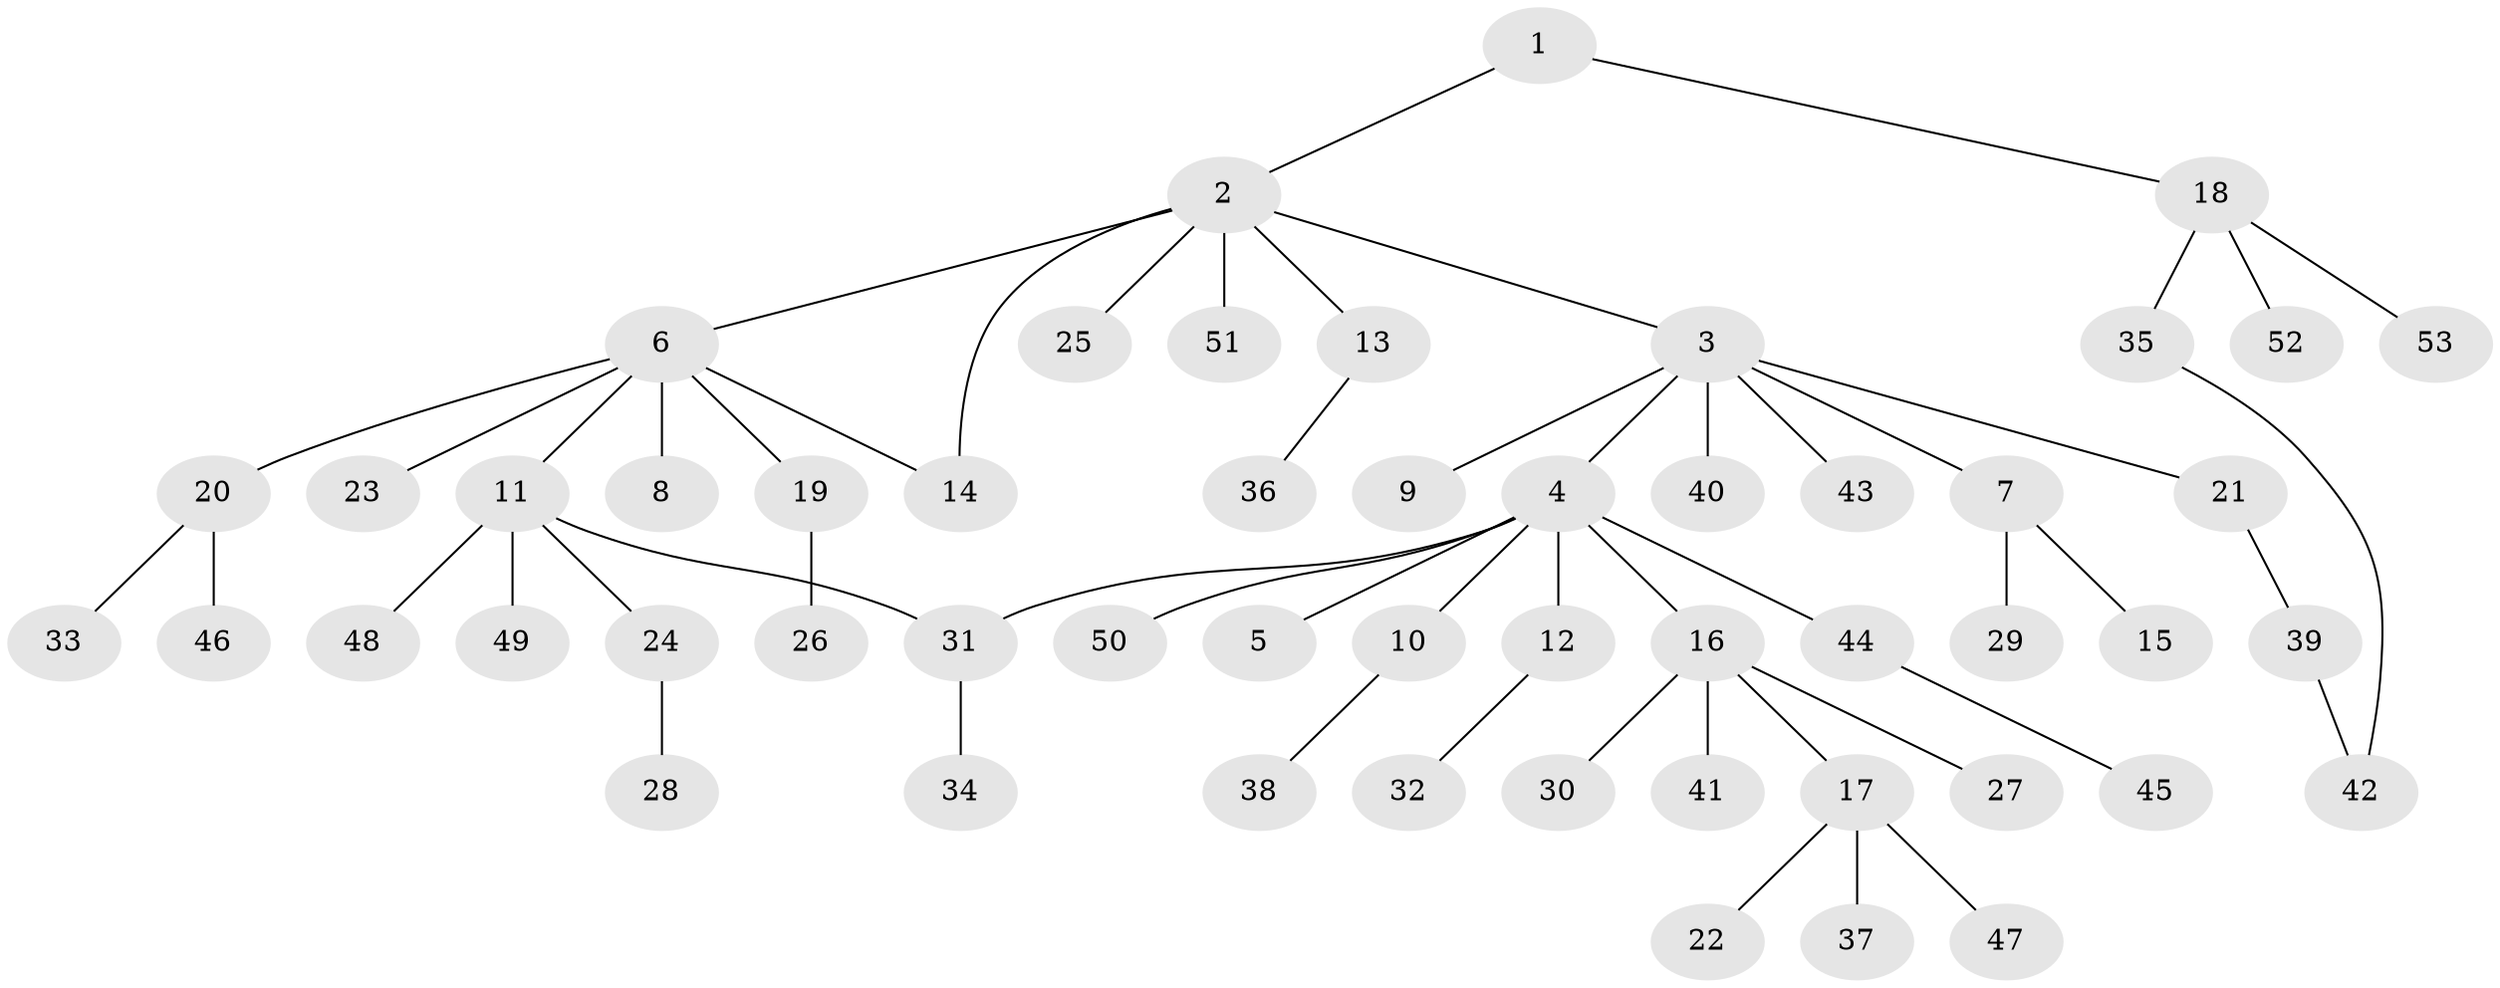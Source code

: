 // coarse degree distribution, {3: 0.07142857142857142, 5: 0.07142857142857142, 7: 0.03571428571428571, 1: 0.5357142857142857, 6: 0.03571428571428571, 2: 0.21428571428571427, 4: 0.03571428571428571}
// Generated by graph-tools (version 1.1) at 2025/50/03/04/25 22:50:07]
// undirected, 53 vertices, 55 edges
graph export_dot {
  node [color=gray90,style=filled];
  1;
  2;
  3;
  4;
  5;
  6;
  7;
  8;
  9;
  10;
  11;
  12;
  13;
  14;
  15;
  16;
  17;
  18;
  19;
  20;
  21;
  22;
  23;
  24;
  25;
  26;
  27;
  28;
  29;
  30;
  31;
  32;
  33;
  34;
  35;
  36;
  37;
  38;
  39;
  40;
  41;
  42;
  43;
  44;
  45;
  46;
  47;
  48;
  49;
  50;
  51;
  52;
  53;
  1 -- 2;
  1 -- 18;
  2 -- 3;
  2 -- 6;
  2 -- 13;
  2 -- 14;
  2 -- 25;
  2 -- 51;
  3 -- 4;
  3 -- 7;
  3 -- 9;
  3 -- 21;
  3 -- 40;
  3 -- 43;
  4 -- 5;
  4 -- 10;
  4 -- 12;
  4 -- 16;
  4 -- 31;
  4 -- 44;
  4 -- 50;
  6 -- 8;
  6 -- 11;
  6 -- 14;
  6 -- 19;
  6 -- 20;
  6 -- 23;
  7 -- 15;
  7 -- 29;
  10 -- 38;
  11 -- 24;
  11 -- 31;
  11 -- 48;
  11 -- 49;
  12 -- 32;
  13 -- 36;
  16 -- 17;
  16 -- 27;
  16 -- 30;
  16 -- 41;
  17 -- 22;
  17 -- 37;
  17 -- 47;
  18 -- 35;
  18 -- 52;
  18 -- 53;
  19 -- 26;
  20 -- 33;
  20 -- 46;
  21 -- 39;
  24 -- 28;
  31 -- 34;
  35 -- 42;
  39 -- 42;
  44 -- 45;
}
